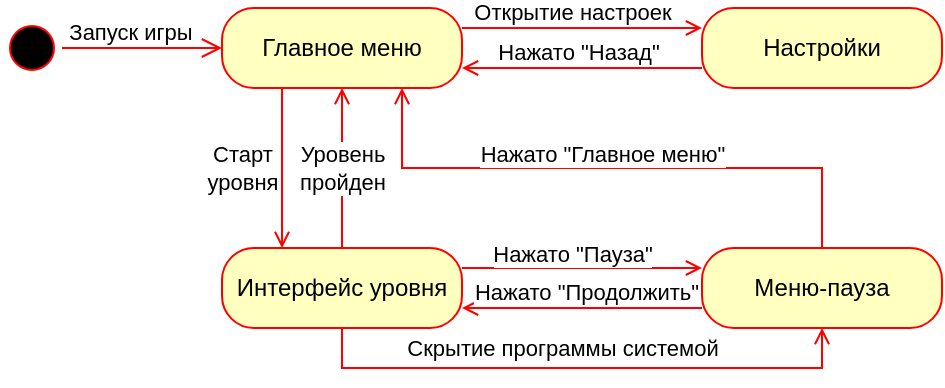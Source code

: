 <mxfile version="11.2.4" type="device" pages="1"><diagram id="h-0KB7ObfyTNHkf_lAuN" name="Page-1"><mxGraphModel dx="677" dy="396" grid="1" gridSize="10" guides="1" tooltips="1" connect="1" arrows="1" fold="1" page="1" pageScale="1" pageWidth="827" pageHeight="1169" math="0" shadow="0"><root><mxCell id="0"/><mxCell id="1" parent="0"/><mxCell id="kTzR4aPibvPRWAxUG_mW-7" style="edgeStyle=orthogonalEdgeStyle;rounded=0;orthogonalLoop=1;jettySize=auto;html=1;strokeColor=#FF0000;endArrow=open;endFill=0;entryX=0.25;entryY=0;entryDx=0;entryDy=0;exitX=0.25;exitY=1;exitDx=0;exitDy=0;" edge="1" parent="1" source="kTzR4aPibvPRWAxUG_mW-1" target="kTzR4aPibvPRWAxUG_mW-5"><mxGeometry relative="1" as="geometry"><mxPoint x="300" y="310" as="targetPoint"/></mxGeometry></mxCell><mxCell id="kTzR4aPibvPRWAxUG_mW-18" value="&lt;div style=&quot;font-size: 11px;&quot;&gt;Старт &lt;br style=&quot;font-size: 11px;&quot;&gt;&lt;/div&gt;&lt;div style=&quot;font-size: 11px;&quot;&gt;уровня&lt;/div&gt;" style="text;html=1;resizable=0;points=[];align=center;verticalAlign=middle;labelBackgroundColor=#ffffff;fontSize=11;" vertex="1" connectable="0" parent="kTzR4aPibvPRWAxUG_mW-7"><mxGeometry x="-0.3" y="-2" relative="1" as="geometry"><mxPoint x="-18" y="12" as="offset"/></mxGeometry></mxCell><mxCell id="kTzR4aPibvPRWAxUG_mW-10" style="edgeStyle=orthogonalEdgeStyle;rounded=0;orthogonalLoop=1;jettySize=auto;html=1;exitX=1;exitY=0.25;exitDx=0;exitDy=0;endArrow=open;endFill=0;strokeColor=#FF0000;entryX=0;entryY=0.25;entryDx=0;entryDy=0;" edge="1" parent="1" source="kTzR4aPibvPRWAxUG_mW-1" target="kTzR4aPibvPRWAxUG_mW-3"><mxGeometry relative="1" as="geometry"><mxPoint x="420" y="220" as="targetPoint"/></mxGeometry></mxCell><mxCell id="kTzR4aPibvPRWAxUG_mW-16" value="Открытие настроек " style="text;html=1;resizable=0;points=[];align=center;verticalAlign=middle;labelBackgroundColor=#ffffff;fontSize=11;" vertex="1" connectable="0" parent="kTzR4aPibvPRWAxUG_mW-10"><mxGeometry x="-0.671" y="2" relative="1" as="geometry"><mxPoint x="35" y="-6" as="offset"/></mxGeometry></mxCell><mxCell id="kTzR4aPibvPRWAxUG_mW-1" value="Главное меню" style="rounded=1;whiteSpace=wrap;html=1;arcSize=40;fontColor=#000000;fillColor=#ffffc0;strokeColor=#ff0000;" vertex="1" parent="1"><mxGeometry x="240" y="200" width="120" height="40" as="geometry"/></mxCell><mxCell id="kTzR4aPibvPRWAxUG_mW-11" style="edgeStyle=orthogonalEdgeStyle;rounded=0;orthogonalLoop=1;jettySize=auto;html=1;exitX=0;exitY=0.75;exitDx=0;exitDy=0;endArrow=open;endFill=0;strokeColor=#FF0000;entryX=1;entryY=0.75;entryDx=0;entryDy=0;" edge="1" parent="1" source="kTzR4aPibvPRWAxUG_mW-3" target="kTzR4aPibvPRWAxUG_mW-1"><mxGeometry relative="1" as="geometry"><mxPoint x="370" y="220" as="targetPoint"/></mxGeometry></mxCell><mxCell id="kTzR4aPibvPRWAxUG_mW-17" value="Нажато &quot;Назад&quot;" style="text;html=1;resizable=0;points=[];align=center;verticalAlign=middle;labelBackgroundColor=#ffffff;fontSize=11;" vertex="1" connectable="0" parent="kTzR4aPibvPRWAxUG_mW-11"><mxGeometry x="0.143" y="-2" relative="1" as="geometry"><mxPoint x="6.5" y="-6" as="offset"/></mxGeometry></mxCell><mxCell id="kTzR4aPibvPRWAxUG_mW-3" value="Настройки" style="rounded=1;whiteSpace=wrap;html=1;arcSize=40;fontColor=#000000;fillColor=#ffffc0;strokeColor=#ff0000;" vertex="1" parent="1"><mxGeometry x="480" y="200" width="120" height="40" as="geometry"/></mxCell><mxCell id="kTzR4aPibvPRWAxUG_mW-9" style="edgeStyle=orthogonalEdgeStyle;rounded=0;orthogonalLoop=1;jettySize=auto;html=1;exitX=0;exitY=0.75;exitDx=0;exitDy=0;entryX=1;entryY=0.75;entryDx=0;entryDy=0;endArrow=open;endFill=0;strokeColor=#FF0000;" edge="1" parent="1" source="kTzR4aPibvPRWAxUG_mW-4" target="kTzR4aPibvPRWAxUG_mW-5"><mxGeometry relative="1" as="geometry"><Array as="points"><mxPoint x="400" y="350"/><mxPoint x="400" y="350"/></Array></mxGeometry></mxCell><mxCell id="kTzR4aPibvPRWAxUG_mW-22" value="Нажато &quot;Продолжить&quot;" style="text;html=1;resizable=0;points=[];align=center;verticalAlign=middle;labelBackgroundColor=#ffffff;fontSize=11;" vertex="1" connectable="0" parent="kTzR4aPibvPRWAxUG_mW-9"><mxGeometry x="0.629" y="2" relative="1" as="geometry"><mxPoint x="39.5" y="-10" as="offset"/></mxGeometry></mxCell><mxCell id="kTzR4aPibvPRWAxUG_mW-12" style="edgeStyle=orthogonalEdgeStyle;rounded=0;orthogonalLoop=1;jettySize=auto;html=1;exitX=0.5;exitY=0;exitDx=0;exitDy=0;entryX=0.75;entryY=1;entryDx=0;entryDy=0;endArrow=open;endFill=0;strokeColor=#FF0000;" edge="1" parent="1" source="kTzR4aPibvPRWAxUG_mW-4" target="kTzR4aPibvPRWAxUG_mW-1"><mxGeometry relative="1" as="geometry"/></mxCell><mxCell id="kTzR4aPibvPRWAxUG_mW-25" value="Нажато &quot;Главное меню&quot;" style="text;html=1;resizable=0;points=[];align=center;verticalAlign=middle;labelBackgroundColor=#ffffff;fontSize=11;" vertex="1" connectable="0" parent="kTzR4aPibvPRWAxUG_mW-12"><mxGeometry x="0.051" relative="1" as="geometry"><mxPoint x="2.5" y="-7" as="offset"/></mxGeometry></mxCell><mxCell id="kTzR4aPibvPRWAxUG_mW-4" value="Меню-пауза" style="rounded=1;whiteSpace=wrap;html=1;arcSize=40;fontColor=#000000;fillColor=#ffffc0;strokeColor=#ff0000;" vertex="1" parent="1"><mxGeometry x="480" y="320" width="120" height="40" as="geometry"/></mxCell><mxCell id="kTzR4aPibvPRWAxUG_mW-8" style="edgeStyle=orthogonalEdgeStyle;rounded=0;orthogonalLoop=1;jettySize=auto;html=1;exitX=1;exitY=0.25;exitDx=0;exitDy=0;endArrow=open;endFill=0;strokeColor=#FF0000;entryX=0;entryY=0.25;entryDx=0;entryDy=0;" edge="1" parent="1" source="kTzR4aPibvPRWAxUG_mW-5" target="kTzR4aPibvPRWAxUG_mW-4"><mxGeometry relative="1" as="geometry"><mxPoint x="430" y="330" as="targetPoint"/></mxGeometry></mxCell><mxCell id="kTzR4aPibvPRWAxUG_mW-23" value="Нажато &quot;Пауза&quot;" style="text;html=1;resizable=0;points=[];align=center;verticalAlign=middle;labelBackgroundColor=#ffffff;fontSize=11;" vertex="1" connectable="0" parent="kTzR4aPibvPRWAxUG_mW-8"><mxGeometry x="-0.676" y="3" relative="1" as="geometry"><mxPoint x="35.5" y="-4" as="offset"/></mxGeometry></mxCell><mxCell id="kTzR4aPibvPRWAxUG_mW-19" style="edgeStyle=orthogonalEdgeStyle;rounded=0;orthogonalLoop=1;jettySize=auto;html=1;endArrow=open;endFill=0;strokeColor=#FF0000;" edge="1" parent="1" source="kTzR4aPibvPRWAxUG_mW-5" target="kTzR4aPibvPRWAxUG_mW-4"><mxGeometry relative="1" as="geometry"><Array as="points"><mxPoint x="300" y="380"/><mxPoint x="540" y="380"/></Array></mxGeometry></mxCell><mxCell id="kTzR4aPibvPRWAxUG_mW-21" value="Скрытие программы системой" style="text;html=1;resizable=0;points=[];align=center;verticalAlign=middle;labelBackgroundColor=#ffffff;fontSize=11;" vertex="1" connectable="0" parent="kTzR4aPibvPRWAxUG_mW-19"><mxGeometry x="-0.372" y="-1" relative="1" as="geometry"><mxPoint x="41.5" y="-11" as="offset"/></mxGeometry></mxCell><mxCell id="kTzR4aPibvPRWAxUG_mW-24" style="edgeStyle=orthogonalEdgeStyle;rounded=0;orthogonalLoop=1;jettySize=auto;html=1;exitX=0.5;exitY=0;exitDx=0;exitDy=0;entryX=0.5;entryY=1;entryDx=0;entryDy=0;endArrow=open;endFill=0;strokeColor=#FF0000;fontSize=11;" edge="1" parent="1" source="kTzR4aPibvPRWAxUG_mW-5" target="kTzR4aPibvPRWAxUG_mW-1"><mxGeometry relative="1" as="geometry"/></mxCell><mxCell id="kTzR4aPibvPRWAxUG_mW-26" value="Уровень&lt;br&gt;пройден" style="text;html=1;resizable=0;points=[];align=center;verticalAlign=middle;labelBackgroundColor=#ffffff;fontSize=11;" vertex="1" connectable="0" parent="kTzR4aPibvPRWAxUG_mW-24"><mxGeometry x="0.092" relative="1" as="geometry"><mxPoint y="3.5" as="offset"/></mxGeometry></mxCell><mxCell id="kTzR4aPibvPRWAxUG_mW-5" value="Интерфейс уровня" style="rounded=1;whiteSpace=wrap;html=1;arcSize=40;fontColor=#000000;fillColor=#ffffc0;strokeColor=#ff0000;" vertex="1" parent="1"><mxGeometry x="240" y="320" width="120" height="40" as="geometry"/></mxCell><mxCell id="kTzR4aPibvPRWAxUG_mW-13" value="" style="ellipse;html=1;shape=startState;fillColor=#000000;strokeColor=#ff0000;" vertex="1" parent="1"><mxGeometry x="130" y="205" width="30" height="30" as="geometry"/></mxCell><mxCell id="kTzR4aPibvPRWAxUG_mW-14" value="" style="edgeStyle=orthogonalEdgeStyle;html=1;verticalAlign=bottom;endArrow=open;endSize=8;strokeColor=#ff0000;" edge="1" source="kTzR4aPibvPRWAxUG_mW-13" parent="1" target="kTzR4aPibvPRWAxUG_mW-1"><mxGeometry relative="1" as="geometry"><mxPoint x="240" y="220" as="targetPoint"/></mxGeometry></mxCell><mxCell id="kTzR4aPibvPRWAxUG_mW-15" value="&lt;div style=&quot;font-size: 11px;&quot;&gt;Запуск игры&lt;/div&gt;" style="text;html=1;resizable=0;points=[];align=center;verticalAlign=middle;labelBackgroundColor=#ffffff;fontSize=11;" vertex="1" connectable="0" parent="kTzR4aPibvPRWAxUG_mW-14"><mxGeometry x="0.004" y="-13" relative="1" as="geometry"><mxPoint x="-6" y="-21" as="offset"/></mxGeometry></mxCell></root></mxGraphModel></diagram></mxfile>